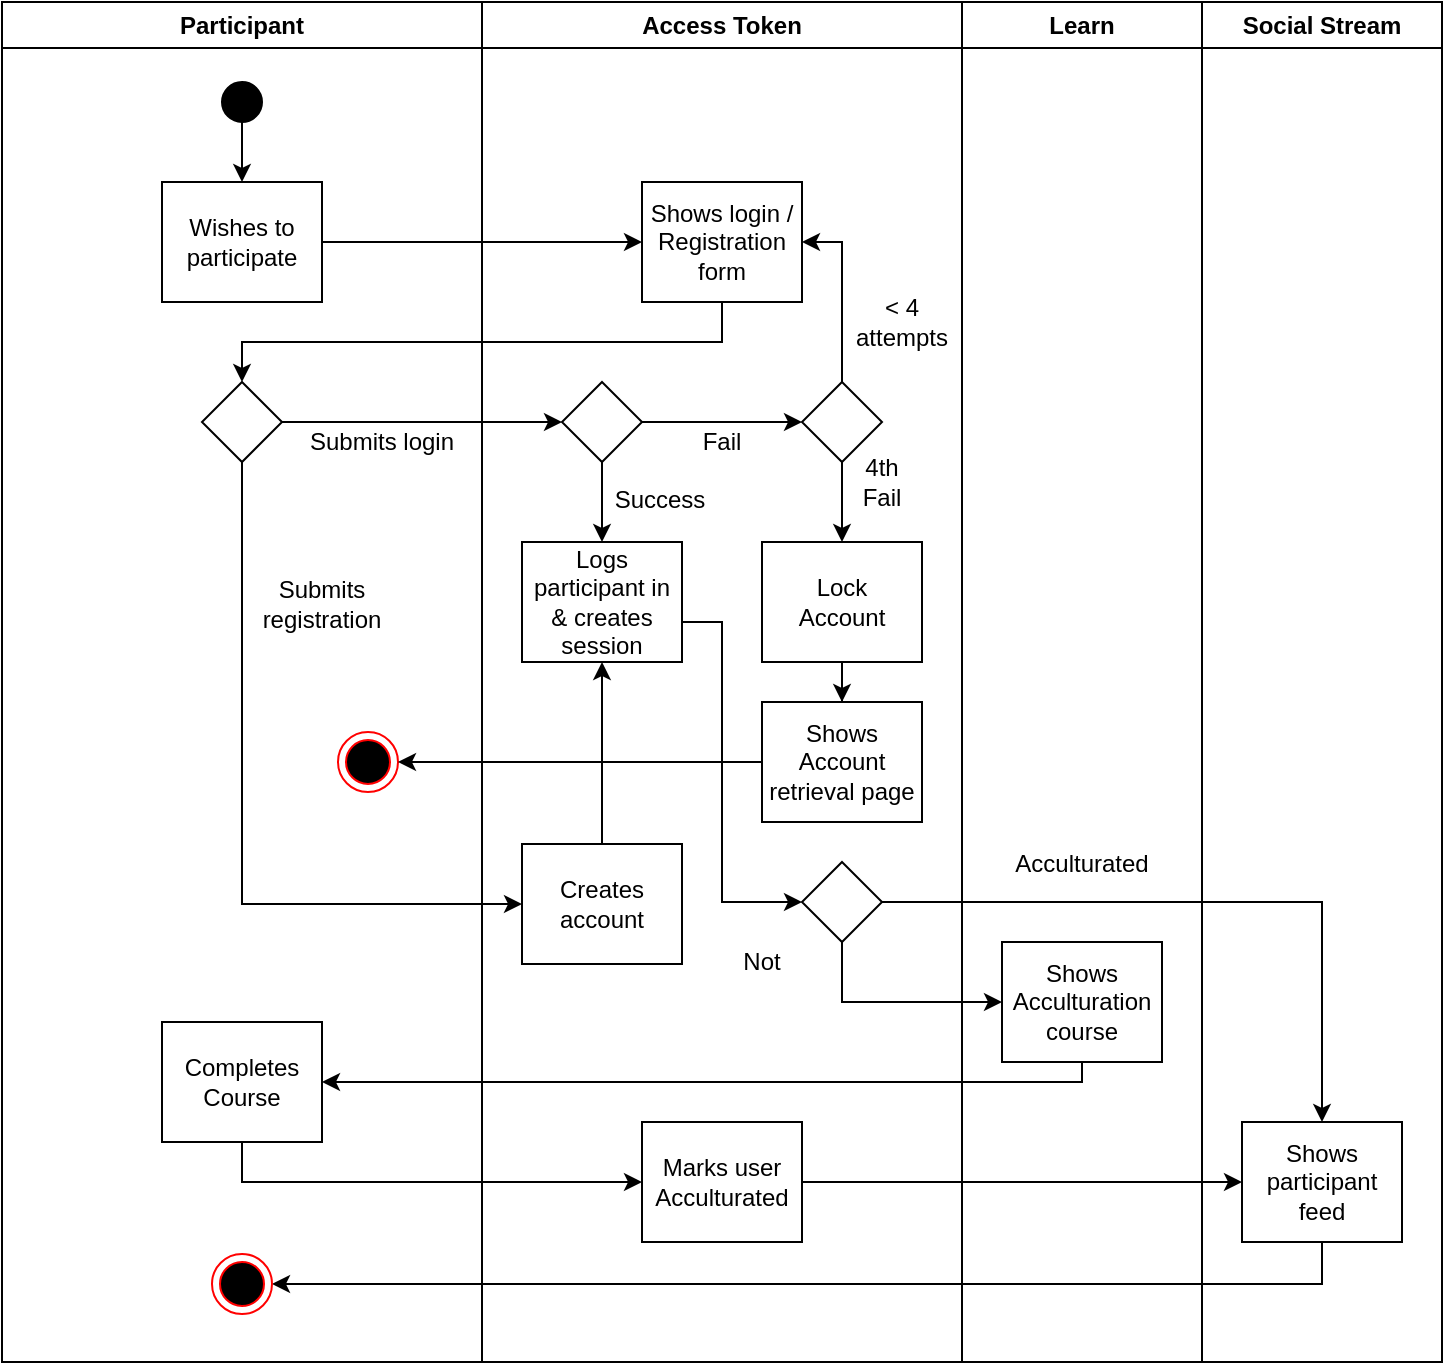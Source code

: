 <mxfile version="12.3.2" type="device" pages="1"><diagram name="Page-1" id="e7e014a7-5840-1c2e-5031-d8a46d1fe8dd"><mxGraphModel dx="1049" dy="631" grid="1" gridSize="10" guides="1" tooltips="1" connect="1" arrows="1" fold="1" page="1" pageScale="1" pageWidth="827" pageHeight="1169" background="#ffffff" math="0" shadow="0"><root><mxCell id="0"/><mxCell id="1" parent="0"/><mxCell id="2" value="Participant" style="swimlane;whiteSpace=wrap" parent="1" vertex="1"><mxGeometry x="40" y="80" width="240" height="680" as="geometry"/></mxCell><mxCell id="eTK_frsckVeU1uCwgibv-47" value="" style="edgeStyle=orthogonalEdgeStyle;rounded=0;orthogonalLoop=1;jettySize=auto;html=1;" parent="2" source="eTK_frsckVeU1uCwgibv-42" target="eTK_frsckVeU1uCwgibv-45" edge="1"><mxGeometry relative="1" as="geometry"/></mxCell><mxCell id="eTK_frsckVeU1uCwgibv-42" value="" style="ellipse;whiteSpace=wrap;html=1;fillColor=#000000;" parent="2" vertex="1"><mxGeometry x="110" y="40" width="20" height="20" as="geometry"/></mxCell><mxCell id="eTK_frsckVeU1uCwgibv-45" value="Wishes to participate" style="rounded=0;whiteSpace=wrap;html=1;fontFamily=Helvetica;fontSize=12;fontColor=#000000;align=center;" parent="2" vertex="1"><mxGeometry x="80" y="90" width="80" height="60" as="geometry"/></mxCell><mxCell id="eTK_frsckVeU1uCwgibv-57" value="" style="edgeStyle=orthogonalEdgeStyle;rounded=0;orthogonalLoop=1;jettySize=auto;html=1;exitX=1;exitY=0.5;exitDx=0;exitDy=0;" parent="2" source="eTK_frsckVeU1uCwgibv-91" target="eTK_frsckVeU1uCwgibv-56" edge="1"><mxGeometry relative="1" as="geometry"><mxPoint x="160" y="210" as="sourcePoint"/></mxGeometry></mxCell><mxCell id="eTK_frsckVeU1uCwgibv-70" value="" style="edgeStyle=orthogonalEdgeStyle;rounded=0;orthogonalLoop=1;jettySize=auto;html=1;" parent="2" source="eTK_frsckVeU1uCwgibv-56" target="eTK_frsckVeU1uCwgibv-69" edge="1"><mxGeometry relative="1" as="geometry"/></mxCell><mxCell id="eTK_frsckVeU1uCwgibv-56" value="" style="rhombus;whiteSpace=wrap;html=1;fontFamily=Helvetica;fontSize=12;fontColor=#000000;align=center;" parent="2" vertex="1"><mxGeometry x="280" y="190" width="40" height="40" as="geometry"/></mxCell><mxCell id="eTK_frsckVeU1uCwgibv-91" value="" style="rhombus;whiteSpace=wrap;html=1;fontFamily=Helvetica;fontSize=12;fontColor=#000000;align=center;" parent="2" vertex="1"><mxGeometry x="100" y="190" width="40" height="40" as="geometry"/></mxCell><mxCell id="eTK_frsckVeU1uCwgibv-69" value="" style="rhombus;whiteSpace=wrap;html=1;fontFamily=Helvetica;fontSize=12;fontColor=#000000;align=center;" parent="2" vertex="1"><mxGeometry x="400" y="190" width="40" height="40" as="geometry"/></mxCell><mxCell id="eTK_frsckVeU1uCwgibv-95" value="Submits registration" style="text;html=1;strokeColor=none;fillColor=none;align=center;verticalAlign=middle;whiteSpace=wrap;rounded=0;" parent="2" vertex="1"><mxGeometry x="140" y="291" width="40" height="20" as="geometry"/></mxCell><mxCell id="eTK_frsckVeU1uCwgibv-66" value="" style="ellipse;html=1;shape=endState;fillColor=#000000;strokeColor=#ff0000;" parent="2" vertex="1"><mxGeometry x="168" y="365" width="30" height="30" as="geometry"/></mxCell><mxCell id="LSgEw5MmOkTpCxkL0QqH-18" value="Completes Course" style="rounded=0;whiteSpace=wrap;html=1;fontFamily=Helvetica;fontSize=12;fontColor=#000000;align=center;" vertex="1" parent="2"><mxGeometry x="80" y="510" width="80" height="60" as="geometry"/></mxCell><mxCell id="3" value="Access Token" style="swimlane;whiteSpace=wrap;startSize=23;" parent="1" vertex="1"><mxGeometry x="280" y="80" width="240" height="680" as="geometry"/></mxCell><mxCell id="eTK_frsckVeU1uCwgibv-48" value="Shows login / Registration&lt;br&gt;form" style="rounded=0;whiteSpace=wrap;html=1;fontFamily=Helvetica;fontSize=12;fontColor=#000000;align=center;" parent="3" vertex="1"><mxGeometry x="80" y="90" width="80" height="60" as="geometry"/></mxCell><mxCell id="eTK_frsckVeU1uCwgibv-58" value="Fail" style="text;html=1;strokeColor=none;fillColor=none;align=center;verticalAlign=middle;whiteSpace=wrap;rounded=0;" parent="3" vertex="1"><mxGeometry x="100" y="210" width="40" height="20" as="geometry"/></mxCell><mxCell id="eTK_frsckVeU1uCwgibv-63" value="Lock&lt;br&gt;Account" style="rounded=0;whiteSpace=wrap;html=1;fontFamily=Helvetica;fontSize=12;fontColor=#000000;align=center;" parent="3" vertex="1"><mxGeometry x="140" y="270" width="80" height="60" as="geometry"/></mxCell><mxCell id="eTK_frsckVeU1uCwgibv-72" value="Logs participant in&lt;br&gt;&amp;amp; creates session" style="rounded=0;whiteSpace=wrap;html=1;fontFamily=Helvetica;fontSize=12;fontColor=#000000;align=center;" parent="3" vertex="1"><mxGeometry x="20" y="270" width="80" height="60" as="geometry"/></mxCell><mxCell id="eTK_frsckVeU1uCwgibv-97" style="edgeStyle=orthogonalEdgeStyle;rounded=0;orthogonalLoop=1;jettySize=auto;html=1;exitX=0.5;exitY=0;exitDx=0;exitDy=0;entryX=0.5;entryY=1;entryDx=0;entryDy=0;" parent="3" source="eTK_frsckVeU1uCwgibv-96" target="eTK_frsckVeU1uCwgibv-72" edge="1"><mxGeometry relative="1" as="geometry"/></mxCell><mxCell id="eTK_frsckVeU1uCwgibv-96" value="Creates account" style="rounded=0;whiteSpace=wrap;html=1;fontFamily=Helvetica;fontSize=12;fontColor=#000000;align=center;" parent="3" vertex="1"><mxGeometry x="20" y="421" width="80" height="60" as="geometry"/></mxCell><mxCell id="eTK_frsckVeU1uCwgibv-68" value="4th&lt;br&gt;Fail" style="text;html=1;strokeColor=none;fillColor=none;align=center;verticalAlign=middle;whiteSpace=wrap;rounded=0;" parent="3" vertex="1"><mxGeometry x="180" y="230" width="40" height="20" as="geometry"/></mxCell><mxCell id="LSgEw5MmOkTpCxkL0QqH-6" value="&amp;lt; 4&lt;br&gt;attempts" style="text;html=1;strokeColor=none;fillColor=none;align=center;verticalAlign=middle;whiteSpace=wrap;rounded=0;" vertex="1" parent="3"><mxGeometry x="190" y="150" width="40" height="20" as="geometry"/></mxCell><mxCell id="LSgEw5MmOkTpCxkL0QqH-7" value="Shows&lt;br&gt;Account retrieval page" style="rounded=0;whiteSpace=wrap;html=1;fontFamily=Helvetica;fontSize=12;fontColor=#000000;align=center;" vertex="1" parent="3"><mxGeometry x="140" y="350" width="80" height="60" as="geometry"/></mxCell><mxCell id="eTK_frsckVeU1uCwgibv-88" value="" style="edgeStyle=orthogonalEdgeStyle;rounded=0;orthogonalLoop=1;jettySize=auto;html=1;entryX=0.5;entryY=0;entryDx=0;entryDy=0;" parent="3" source="eTK_frsckVeU1uCwgibv-63" target="LSgEw5MmOkTpCxkL0QqH-7" edge="1"><mxGeometry relative="1" as="geometry"/></mxCell><mxCell id="LSgEw5MmOkTpCxkL0QqH-12" value="" style="rhombus;whiteSpace=wrap;html=1;fontFamily=Helvetica;fontSize=12;fontColor=#000000;align=center;" vertex="1" parent="3"><mxGeometry x="160" y="430" width="40" height="40" as="geometry"/></mxCell><mxCell id="LSgEw5MmOkTpCxkL0QqH-15" value="Not" style="text;html=1;strokeColor=none;fillColor=none;align=center;verticalAlign=middle;whiteSpace=wrap;rounded=0;" vertex="1" parent="3"><mxGeometry x="120" y="470" width="40" height="20" as="geometry"/></mxCell><mxCell id="LSgEw5MmOkTpCxkL0QqH-20" value="Marks user Acculturated" style="rounded=0;whiteSpace=wrap;html=1;fontFamily=Helvetica;fontSize=12;fontColor=#000000;align=center;" vertex="1" parent="3"><mxGeometry x="80" y="560" width="80" height="60" as="geometry"/></mxCell><mxCell id="4" value="Learn" style="swimlane;whiteSpace=wrap;startSize=23;" parent="1" vertex="1"><mxGeometry x="520" y="80" width="120" height="680" as="geometry"/></mxCell><mxCell id="LSgEw5MmOkTpCxkL0QqH-13" value="Acculturated" style="text;html=1;strokeColor=none;fillColor=none;align=center;verticalAlign=middle;whiteSpace=wrap;rounded=0;" vertex="1" parent="4"><mxGeometry x="40" y="421" width="40" height="20" as="geometry"/></mxCell><mxCell id="LSgEw5MmOkTpCxkL0QqH-16" value="Shows Acculturation course" style="rounded=0;whiteSpace=wrap;html=1;fontFamily=Helvetica;fontSize=12;fontColor=#000000;align=center;" vertex="1" parent="4"><mxGeometry x="20" y="470" width="80" height="60" as="geometry"/></mxCell><mxCell id="eTK_frsckVeU1uCwgibv-49" value="" style="edgeStyle=orthogonalEdgeStyle;rounded=0;orthogonalLoop=1;jettySize=auto;html=1;entryX=0;entryY=0.5;entryDx=0;entryDy=0;" parent="1" source="eTK_frsckVeU1uCwgibv-45" target="eTK_frsckVeU1uCwgibv-48" edge="1"><mxGeometry relative="1" as="geometry"/></mxCell><mxCell id="eTK_frsckVeU1uCwgibv-55" value="" style="edgeStyle=orthogonalEdgeStyle;rounded=0;orthogonalLoop=1;jettySize=auto;html=1;entryX=0.5;entryY=0;entryDx=0;entryDy=0;" parent="1" source="eTK_frsckVeU1uCwgibv-48" target="eTK_frsckVeU1uCwgibv-91" edge="1"><mxGeometry relative="1" as="geometry"><mxPoint x="160" y="270" as="targetPoint"/><Array as="points"><mxPoint x="400" y="250"/><mxPoint x="160" y="250"/></Array></mxGeometry></mxCell><mxCell id="eTK_frsckVeU1uCwgibv-60" value="" style="edgeStyle=orthogonalEdgeStyle;rounded=0;orthogonalLoop=1;jettySize=auto;html=1;exitX=0.5;exitY=1;exitDx=0;exitDy=0;entryX=0.5;entryY=0;entryDx=0;entryDy=0;" parent="1" source="eTK_frsckVeU1uCwgibv-56" target="eTK_frsckVeU1uCwgibv-72" edge="1"><mxGeometry relative="1" as="geometry"><mxPoint x="340" y="350" as="targetPoint"/><Array as="points"/></mxGeometry></mxCell><mxCell id="eTK_frsckVeU1uCwgibv-62" value="" style="edgeStyle=orthogonalEdgeStyle;rounded=0;orthogonalLoop=1;jettySize=auto;html=1;exitX=0.5;exitY=1;exitDx=0;exitDy=0;" parent="1" source="eTK_frsckVeU1uCwgibv-69" target="eTK_frsckVeU1uCwgibv-63" edge="1"><mxGeometry relative="1" as="geometry"><mxPoint x="460" y="340" as="targetPoint"/></mxGeometry></mxCell><mxCell id="eTK_frsckVeU1uCwgibv-71" style="edgeStyle=orthogonalEdgeStyle;rounded=0;orthogonalLoop=1;jettySize=auto;html=1;exitX=0.5;exitY=0;exitDx=0;exitDy=0;entryX=1;entryY=0.5;entryDx=0;entryDy=0;" parent="1" source="eTK_frsckVeU1uCwgibv-69" target="eTK_frsckVeU1uCwgibv-48" edge="1"><mxGeometry relative="1" as="geometry"/></mxCell><mxCell id="eTK_frsckVeU1uCwgibv-77" value="" style="edgeStyle=orthogonalEdgeStyle;rounded=0;orthogonalLoop=1;jettySize=auto;html=1;entryX=0;entryY=0.5;entryDx=0;entryDy=0;exitX=1;exitY=0.5;exitDx=0;exitDy=0;" parent="1" target="LSgEw5MmOkTpCxkL0QqH-12" edge="1"><mxGeometry relative="1" as="geometry"><mxPoint x="380" y="390" as="sourcePoint"/><Array as="points"><mxPoint x="400" y="390"/><mxPoint x="400" y="530"/></Array></mxGeometry></mxCell><mxCell id="eTK_frsckVeU1uCwgibv-93" value="Success" style="text;html=1;strokeColor=none;fillColor=none;align=center;verticalAlign=middle;whiteSpace=wrap;rounded=0;" parent="1" vertex="1"><mxGeometry x="349" y="319" width="40" height="20" as="geometry"/></mxCell><mxCell id="eTK_frsckVeU1uCwgibv-94" value="Submits login" style="text;html=1;strokeColor=none;fillColor=none;align=center;verticalAlign=middle;whiteSpace=wrap;rounded=0;" parent="1" vertex="1"><mxGeometry x="190" y="290" width="80" height="20" as="geometry"/></mxCell><mxCell id="eTK_frsckVeU1uCwgibv-98" style="edgeStyle=orthogonalEdgeStyle;rounded=0;orthogonalLoop=1;jettySize=auto;html=1;exitX=0.5;exitY=1;exitDx=0;exitDy=0;entryX=0;entryY=0.5;entryDx=0;entryDy=0;" parent="1" source="eTK_frsckVeU1uCwgibv-91" target="eTK_frsckVeU1uCwgibv-96" edge="1"><mxGeometry relative="1" as="geometry"/></mxCell><mxCell id="eTK_frsckVeU1uCwgibv-99" style="edgeStyle=orthogonalEdgeStyle;rounded=0;orthogonalLoop=1;jettySize=auto;html=1;exitX=0.5;exitY=1;exitDx=0;exitDy=0;entryX=1;entryY=0.5;entryDx=0;entryDy=0;" parent="1" source="eTK_frsckVeU1uCwgibv-75" target="eTK_frsckVeU1uCwgibv-78" edge="1"><mxGeometry relative="1" as="geometry"><Array as="points"><mxPoint x="700" y="721"/></Array></mxGeometry></mxCell><mxCell id="LSgEw5MmOkTpCxkL0QqH-9" style="edgeStyle=orthogonalEdgeStyle;rounded=0;orthogonalLoop=1;jettySize=auto;html=1;entryX=1;entryY=0.5;entryDx=0;entryDy=0;" edge="1" parent="1" source="LSgEw5MmOkTpCxkL0QqH-7" target="eTK_frsckVeU1uCwgibv-66"><mxGeometry relative="1" as="geometry"/></mxCell><mxCell id="LSgEw5MmOkTpCxkL0QqH-10" value="Social Stream" style="swimlane;whiteSpace=wrap;startSize=23;" vertex="1" parent="1"><mxGeometry x="640" y="80" width="120" height="680" as="geometry"/></mxCell><mxCell id="eTK_frsckVeU1uCwgibv-75" value="Shows participant feed" style="rounded=0;whiteSpace=wrap;html=1;fontFamily=Helvetica;fontSize=12;fontColor=#000000;align=center;" parent="LSgEw5MmOkTpCxkL0QqH-10" vertex="1"><mxGeometry x="20" y="560" width="80" height="60" as="geometry"/></mxCell><mxCell id="LSgEw5MmOkTpCxkL0QqH-14" style="edgeStyle=orthogonalEdgeStyle;rounded=0;orthogonalLoop=1;jettySize=auto;html=1;" edge="1" parent="1" source="LSgEw5MmOkTpCxkL0QqH-12" target="eTK_frsckVeU1uCwgibv-75"><mxGeometry relative="1" as="geometry"/></mxCell><mxCell id="LSgEw5MmOkTpCxkL0QqH-17" style="edgeStyle=orthogonalEdgeStyle;rounded=0;orthogonalLoop=1;jettySize=auto;html=1;entryX=0;entryY=0.5;entryDx=0;entryDy=0;" edge="1" parent="1" source="LSgEw5MmOkTpCxkL0QqH-12" target="LSgEw5MmOkTpCxkL0QqH-16"><mxGeometry relative="1" as="geometry"><Array as="points"><mxPoint x="460" y="580"/></Array></mxGeometry></mxCell><mxCell id="eTK_frsckVeU1uCwgibv-78" value="" style="ellipse;html=1;shape=endState;fillColor=#000000;strokeColor=#ff0000;" parent="1" vertex="1"><mxGeometry x="145" y="706" width="30" height="30" as="geometry"/></mxCell><mxCell id="LSgEw5MmOkTpCxkL0QqH-19" style="edgeStyle=orthogonalEdgeStyle;rounded=0;orthogonalLoop=1;jettySize=auto;html=1;entryX=1;entryY=0.5;entryDx=0;entryDy=0;" edge="1" parent="1" source="LSgEw5MmOkTpCxkL0QqH-16" target="LSgEw5MmOkTpCxkL0QqH-18"><mxGeometry relative="1" as="geometry"><Array as="points"><mxPoint x="580" y="620"/></Array></mxGeometry></mxCell><mxCell id="LSgEw5MmOkTpCxkL0QqH-21" style="edgeStyle=orthogonalEdgeStyle;rounded=0;orthogonalLoop=1;jettySize=auto;html=1;" edge="1" parent="1" source="LSgEw5MmOkTpCxkL0QqH-18" target="LSgEw5MmOkTpCxkL0QqH-20"><mxGeometry relative="1" as="geometry"><Array as="points"><mxPoint x="160" y="610"/></Array></mxGeometry></mxCell><mxCell id="LSgEw5MmOkTpCxkL0QqH-22" style="edgeStyle=orthogonalEdgeStyle;rounded=0;orthogonalLoop=1;jettySize=auto;html=1;" edge="1" parent="1" source="LSgEw5MmOkTpCxkL0QqH-20" target="eTK_frsckVeU1uCwgibv-75"><mxGeometry relative="1" as="geometry"/></mxCell></root></mxGraphModel></diagram></mxfile>